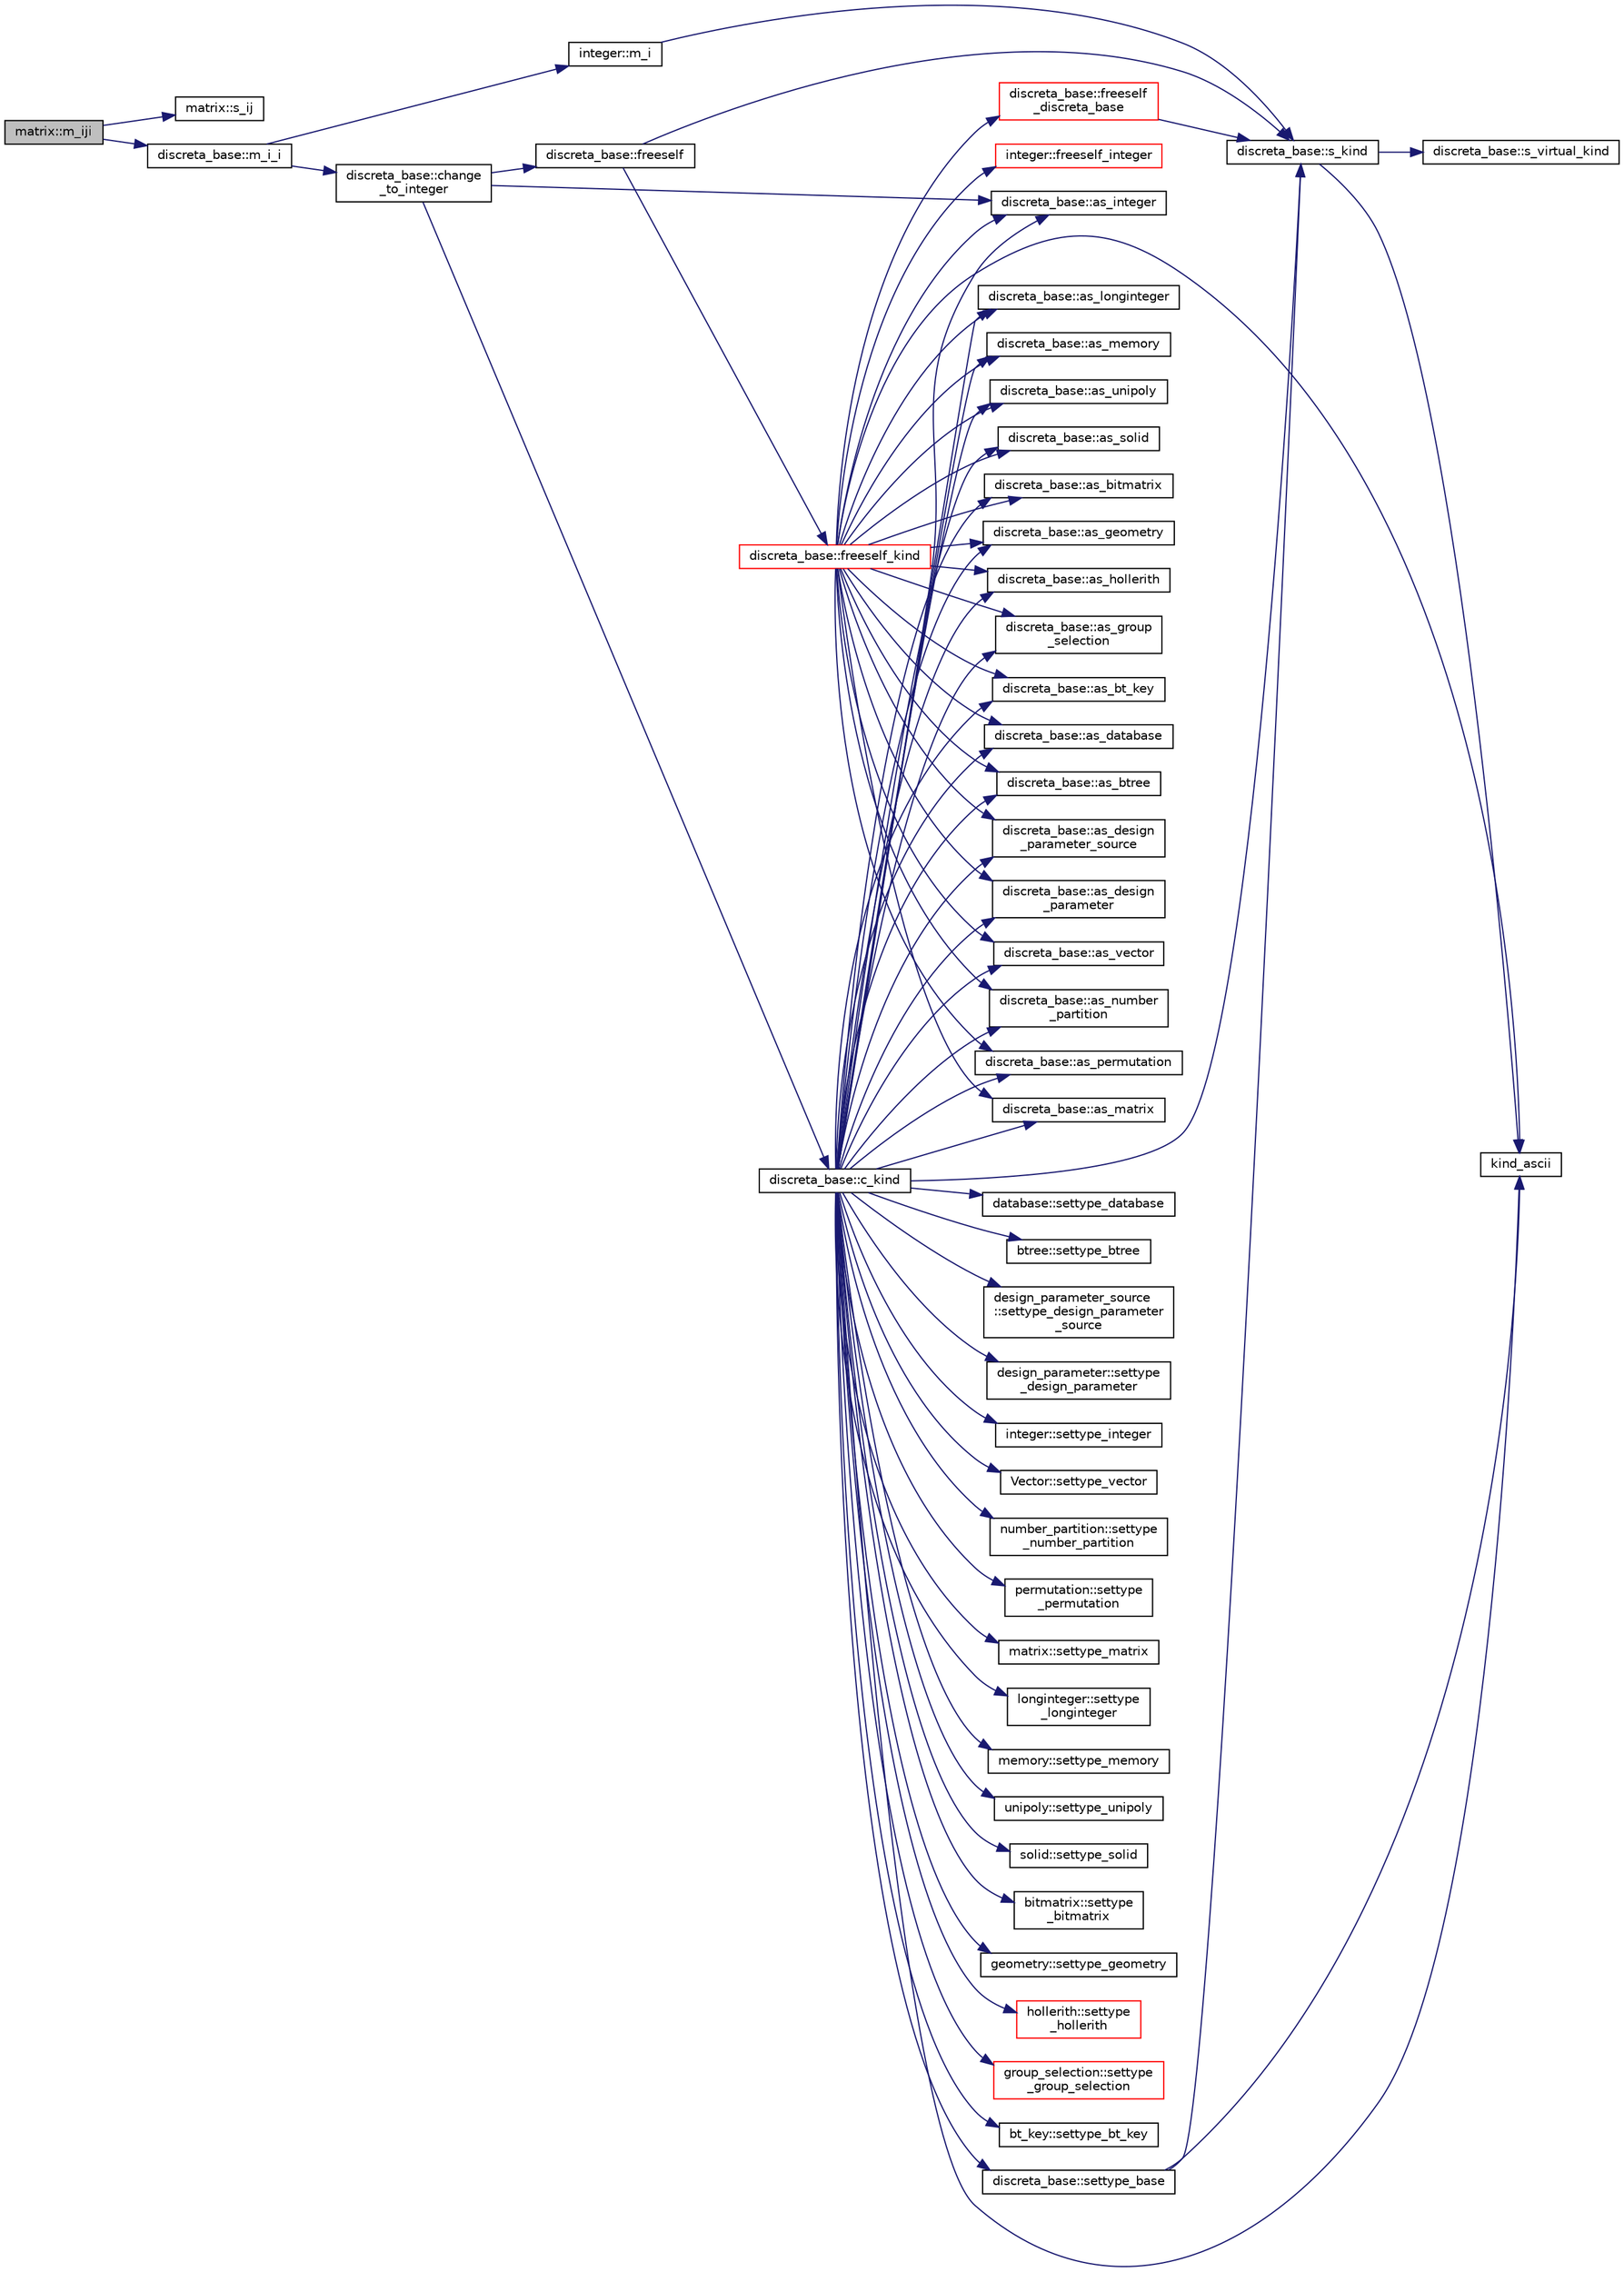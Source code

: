 digraph "matrix::m_iji"
{
  edge [fontname="Helvetica",fontsize="10",labelfontname="Helvetica",labelfontsize="10"];
  node [fontname="Helvetica",fontsize="10",shape=record];
  rankdir="LR";
  Node1013 [label="matrix::m_iji",height=0.2,width=0.4,color="black", fillcolor="grey75", style="filled", fontcolor="black"];
  Node1013 -> Node1014 [color="midnightblue",fontsize="10",style="solid",fontname="Helvetica"];
  Node1014 [label="matrix::s_ij",height=0.2,width=0.4,color="black", fillcolor="white", style="filled",URL="$d1/d8d/classmatrix.html#ab36f1b3abd2df280224c50c9debb57df"];
  Node1013 -> Node1015 [color="midnightblue",fontsize="10",style="solid",fontname="Helvetica"];
  Node1015 [label="discreta_base::m_i_i",height=0.2,width=0.4,color="black", fillcolor="white", style="filled",URL="$d7/d71/classdiscreta__base.html#aa231464a9d4bc233f66608021c9ad997"];
  Node1015 -> Node1016 [color="midnightblue",fontsize="10",style="solid",fontname="Helvetica"];
  Node1016 [label="discreta_base::change\l_to_integer",height=0.2,width=0.4,color="black", fillcolor="white", style="filled",URL="$d7/d71/classdiscreta__base.html#a58a5a5bd8f8e6f2dd7b4483b66dc7bb9"];
  Node1016 -> Node1017 [color="midnightblue",fontsize="10",style="solid",fontname="Helvetica"];
  Node1017 [label="discreta_base::freeself",height=0.2,width=0.4,color="black", fillcolor="white", style="filled",URL="$d7/d71/classdiscreta__base.html#a9a3c9501a562293b5667c11b9174d6e5"];
  Node1017 -> Node1018 [color="midnightblue",fontsize="10",style="solid",fontname="Helvetica"];
  Node1018 [label="discreta_base::freeself_kind",height=0.2,width=0.4,color="red", fillcolor="white", style="filled",URL="$d7/d71/classdiscreta__base.html#a63a23ada2165b3838fab719ed458cec8"];
  Node1018 -> Node1019 [color="midnightblue",fontsize="10",style="solid",fontname="Helvetica"];
  Node1019 [label="discreta_base::freeself\l_discreta_base",height=0.2,width=0.4,color="red", fillcolor="white", style="filled",URL="$d7/d71/classdiscreta__base.html#a8b1ec2cee4566034441e066dc2c027db"];
  Node1019 -> Node1020 [color="midnightblue",fontsize="10",style="solid",fontname="Helvetica"];
  Node1020 [label="discreta_base::s_kind",height=0.2,width=0.4,color="black", fillcolor="white", style="filled",URL="$d7/d71/classdiscreta__base.html#a8a830025c74adbbc3362418a7c2ba157"];
  Node1020 -> Node1021 [color="midnightblue",fontsize="10",style="solid",fontname="Helvetica"];
  Node1021 [label="discreta_base::s_virtual_kind",height=0.2,width=0.4,color="black", fillcolor="white", style="filled",URL="$d7/d71/classdiscreta__base.html#a52778a6d6943a468be083d0785d418fb"];
  Node1020 -> Node1022 [color="midnightblue",fontsize="10",style="solid",fontname="Helvetica"];
  Node1022 [label="kind_ascii",height=0.2,width=0.4,color="black", fillcolor="white", style="filled",URL="$d9/d60/discreta_8h.html#ad0ce825a9f29bc6cec27e1b64cfe27bf"];
  Node1018 -> Node1026 [color="midnightblue",fontsize="10",style="solid",fontname="Helvetica"];
  Node1026 [label="discreta_base::as_integer",height=0.2,width=0.4,color="black", fillcolor="white", style="filled",URL="$d7/d71/classdiscreta__base.html#a00d7691eaf874fd283d942692fe8dd26"];
  Node1018 -> Node1027 [color="midnightblue",fontsize="10",style="solid",fontname="Helvetica"];
  Node1027 [label="integer::freeself_integer",height=0.2,width=0.4,color="red", fillcolor="white", style="filled",URL="$d0/de5/classinteger.html#a02eb557612c9db1820dd75a77151edc0"];
  Node1018 -> Node1028 [color="midnightblue",fontsize="10",style="solid",fontname="Helvetica"];
  Node1028 [label="discreta_base::as_vector",height=0.2,width=0.4,color="black", fillcolor="white", style="filled",URL="$d7/d71/classdiscreta__base.html#a7bdd6cae39c380b128ee9e17e42cf020"];
  Node1018 -> Node1031 [color="midnightblue",fontsize="10",style="solid",fontname="Helvetica"];
  Node1031 [label="discreta_base::as_number\l_partition",height=0.2,width=0.4,color="black", fillcolor="white", style="filled",URL="$d7/d71/classdiscreta__base.html#a307aa09de0e925d46697707968ffab00"];
  Node1018 -> Node1033 [color="midnightblue",fontsize="10",style="solid",fontname="Helvetica"];
  Node1033 [label="discreta_base::as_permutation",height=0.2,width=0.4,color="black", fillcolor="white", style="filled",URL="$d7/d71/classdiscreta__base.html#aa4e72f36a82984239b12ae831e131098"];
  Node1018 -> Node1035 [color="midnightblue",fontsize="10",style="solid",fontname="Helvetica"];
  Node1035 [label="discreta_base::as_matrix",height=0.2,width=0.4,color="black", fillcolor="white", style="filled",URL="$d7/d71/classdiscreta__base.html#ae4d7f56d917a4707b838fbffde6467ff"];
  Node1018 -> Node1038 [color="midnightblue",fontsize="10",style="solid",fontname="Helvetica"];
  Node1038 [label="discreta_base::as_longinteger",height=0.2,width=0.4,color="black", fillcolor="white", style="filled",URL="$d7/d71/classdiscreta__base.html#a20a094639eb711b10c8694c51937f7cd"];
  Node1018 -> Node1041 [color="midnightblue",fontsize="10",style="solid",fontname="Helvetica"];
  Node1041 [label="discreta_base::as_memory",height=0.2,width=0.4,color="black", fillcolor="white", style="filled",URL="$d7/d71/classdiscreta__base.html#ad94b2d7dce0cd4fa22db57f6e79c4bd2"];
  Node1018 -> Node1043 [color="midnightblue",fontsize="10",style="solid",fontname="Helvetica"];
  Node1043 [label="discreta_base::as_unipoly",height=0.2,width=0.4,color="black", fillcolor="white", style="filled",URL="$d7/d71/classdiscreta__base.html#ad50d8027f039fe5c2478cddb243adc9d"];
  Node1018 -> Node1045 [color="midnightblue",fontsize="10",style="solid",fontname="Helvetica"];
  Node1045 [label="discreta_base::as_solid",height=0.2,width=0.4,color="black", fillcolor="white", style="filled",URL="$d7/d71/classdiscreta__base.html#a1fc5f2b85ec97ab0a69dd64903c970a5"];
  Node1018 -> Node1047 [color="midnightblue",fontsize="10",style="solid",fontname="Helvetica"];
  Node1047 [label="discreta_base::as_bitmatrix",height=0.2,width=0.4,color="black", fillcolor="white", style="filled",URL="$d7/d71/classdiscreta__base.html#a071ad54ea8ef6c9d1d15f532e5a76df6"];
  Node1018 -> Node1049 [color="midnightblue",fontsize="10",style="solid",fontname="Helvetica"];
  Node1049 [label="discreta_base::as_geometry",height=0.2,width=0.4,color="black", fillcolor="white", style="filled",URL="$d7/d71/classdiscreta__base.html#a38fc7b4cdd830703e9d87354b79bc5c8"];
  Node1018 -> Node1051 [color="midnightblue",fontsize="10",style="solid",fontname="Helvetica"];
  Node1051 [label="discreta_base::as_hollerith",height=0.2,width=0.4,color="black", fillcolor="white", style="filled",URL="$d7/d71/classdiscreta__base.html#a3e66f82711f314710107e2f29e589690"];
  Node1018 -> Node1053 [color="midnightblue",fontsize="10",style="solid",fontname="Helvetica"];
  Node1053 [label="discreta_base::as_group\l_selection",height=0.2,width=0.4,color="black", fillcolor="white", style="filled",URL="$d7/d71/classdiscreta__base.html#aae1bac4883c567718bef9fb610abbdc8"];
  Node1018 -> Node1055 [color="midnightblue",fontsize="10",style="solid",fontname="Helvetica"];
  Node1055 [label="discreta_base::as_bt_key",height=0.2,width=0.4,color="black", fillcolor="white", style="filled",URL="$d7/d71/classdiscreta__base.html#a2734c6e08dca17cf6588bd5064ec1b9f"];
  Node1018 -> Node1057 [color="midnightblue",fontsize="10",style="solid",fontname="Helvetica"];
  Node1057 [label="discreta_base::as_database",height=0.2,width=0.4,color="black", fillcolor="white", style="filled",URL="$d7/d71/classdiscreta__base.html#ab055d39d58210a2b03ba3d33703b09a9"];
  Node1018 -> Node1059 [color="midnightblue",fontsize="10",style="solid",fontname="Helvetica"];
  Node1059 [label="discreta_base::as_btree",height=0.2,width=0.4,color="black", fillcolor="white", style="filled",URL="$d7/d71/classdiscreta__base.html#a78e76674cef2ec113c17989c11288778"];
  Node1018 -> Node1061 [color="midnightblue",fontsize="10",style="solid",fontname="Helvetica"];
  Node1061 [label="discreta_base::as_design\l_parameter_source",height=0.2,width=0.4,color="black", fillcolor="white", style="filled",URL="$d7/d71/classdiscreta__base.html#a59cbf837c6582ded5bc586265d13d81a"];
  Node1018 -> Node1063 [color="midnightblue",fontsize="10",style="solid",fontname="Helvetica"];
  Node1063 [label="discreta_base::as_design\l_parameter",height=0.2,width=0.4,color="black", fillcolor="white", style="filled",URL="$d7/d71/classdiscreta__base.html#aab24ff38ea1c5471ab3de42e014d0f2a"];
  Node1018 -> Node1022 [color="midnightblue",fontsize="10",style="solid",fontname="Helvetica"];
  Node1017 -> Node1020 [color="midnightblue",fontsize="10",style="solid",fontname="Helvetica"];
  Node1016 -> Node1065 [color="midnightblue",fontsize="10",style="solid",fontname="Helvetica"];
  Node1065 [label="discreta_base::c_kind",height=0.2,width=0.4,color="black", fillcolor="white", style="filled",URL="$d7/d71/classdiscreta__base.html#adc2ff61589c2d083688e7a43f333cb62"];
  Node1065 -> Node1066 [color="midnightblue",fontsize="10",style="solid",fontname="Helvetica"];
  Node1066 [label="discreta_base::settype_base",height=0.2,width=0.4,color="black", fillcolor="white", style="filled",URL="$d7/d71/classdiscreta__base.html#a4f42899a89447d1c3993ea07c38f8ad4"];
  Node1066 -> Node1020 [color="midnightblue",fontsize="10",style="solid",fontname="Helvetica"];
  Node1066 -> Node1022 [color="midnightblue",fontsize="10",style="solid",fontname="Helvetica"];
  Node1065 -> Node1026 [color="midnightblue",fontsize="10",style="solid",fontname="Helvetica"];
  Node1065 -> Node1067 [color="midnightblue",fontsize="10",style="solid",fontname="Helvetica"];
  Node1067 [label="integer::settype_integer",height=0.2,width=0.4,color="black", fillcolor="white", style="filled",URL="$d0/de5/classinteger.html#a6265c65ef311229acd513d748faba796"];
  Node1065 -> Node1028 [color="midnightblue",fontsize="10",style="solid",fontname="Helvetica"];
  Node1065 -> Node1068 [color="midnightblue",fontsize="10",style="solid",fontname="Helvetica"];
  Node1068 [label="Vector::settype_vector",height=0.2,width=0.4,color="black", fillcolor="white", style="filled",URL="$d5/db2/class_vector.html#a34e0d00b18c051f23904a8429fa6c8b4"];
  Node1065 -> Node1031 [color="midnightblue",fontsize="10",style="solid",fontname="Helvetica"];
  Node1065 -> Node1069 [color="midnightblue",fontsize="10",style="solid",fontname="Helvetica"];
  Node1069 [label="number_partition::settype\l_number_partition",height=0.2,width=0.4,color="black", fillcolor="white", style="filled",URL="$df/d50/classnumber__partition.html#a3aaec1b557758f643ffc8555bbc358be"];
  Node1065 -> Node1033 [color="midnightblue",fontsize="10",style="solid",fontname="Helvetica"];
  Node1065 -> Node1070 [color="midnightblue",fontsize="10",style="solid",fontname="Helvetica"];
  Node1070 [label="permutation::settype\l_permutation",height=0.2,width=0.4,color="black", fillcolor="white", style="filled",URL="$d0/d08/classpermutation.html#af1eea29f86195cede9562e444664c28c"];
  Node1065 -> Node1035 [color="midnightblue",fontsize="10",style="solid",fontname="Helvetica"];
  Node1065 -> Node1071 [color="midnightblue",fontsize="10",style="solid",fontname="Helvetica"];
  Node1071 [label="matrix::settype_matrix",height=0.2,width=0.4,color="black", fillcolor="white", style="filled",URL="$d1/d8d/classmatrix.html#a1780283a64a789e4084d792683d276bb"];
  Node1065 -> Node1038 [color="midnightblue",fontsize="10",style="solid",fontname="Helvetica"];
  Node1065 -> Node1072 [color="midnightblue",fontsize="10",style="solid",fontname="Helvetica"];
  Node1072 [label="longinteger::settype\l_longinteger",height=0.2,width=0.4,color="black", fillcolor="white", style="filled",URL="$d3/d71/classlonginteger.html#ae5f811ece8df31b9ff114368a18e1dc5"];
  Node1065 -> Node1041 [color="midnightblue",fontsize="10",style="solid",fontname="Helvetica"];
  Node1065 -> Node1073 [color="midnightblue",fontsize="10",style="solid",fontname="Helvetica"];
  Node1073 [label="memory::settype_memory",height=0.2,width=0.4,color="black", fillcolor="white", style="filled",URL="$d8/d99/classmemory.html#a33aae277f9b8fe36b02e9d5da895451b"];
  Node1065 -> Node1043 [color="midnightblue",fontsize="10",style="solid",fontname="Helvetica"];
  Node1065 -> Node1074 [color="midnightblue",fontsize="10",style="solid",fontname="Helvetica"];
  Node1074 [label="unipoly::settype_unipoly",height=0.2,width=0.4,color="black", fillcolor="white", style="filled",URL="$d1/d89/classunipoly.html#a8db854fcc85c5e1150b1f1b1c005c95b"];
  Node1065 -> Node1045 [color="midnightblue",fontsize="10",style="solid",fontname="Helvetica"];
  Node1065 -> Node1075 [color="midnightblue",fontsize="10",style="solid",fontname="Helvetica"];
  Node1075 [label="solid::settype_solid",height=0.2,width=0.4,color="black", fillcolor="white", style="filled",URL="$d8/def/classsolid.html#a775bd4821f75a8aee4ea3d4335ff90e0"];
  Node1065 -> Node1047 [color="midnightblue",fontsize="10",style="solid",fontname="Helvetica"];
  Node1065 -> Node1076 [color="midnightblue",fontsize="10",style="solid",fontname="Helvetica"];
  Node1076 [label="bitmatrix::settype\l_bitmatrix",height=0.2,width=0.4,color="black", fillcolor="white", style="filled",URL="$de/dc8/classbitmatrix.html#acb571d947f9526665ebbdc0ce3e2a973"];
  Node1065 -> Node1049 [color="midnightblue",fontsize="10",style="solid",fontname="Helvetica"];
  Node1065 -> Node1077 [color="midnightblue",fontsize="10",style="solid",fontname="Helvetica"];
  Node1077 [label="geometry::settype_geometry",height=0.2,width=0.4,color="black", fillcolor="white", style="filled",URL="$da/d44/classgeometry.html#ab4a336baba6a3f56f5ffa053a5be5ba7"];
  Node1065 -> Node1051 [color="midnightblue",fontsize="10",style="solid",fontname="Helvetica"];
  Node1065 -> Node1078 [color="midnightblue",fontsize="10",style="solid",fontname="Helvetica"];
  Node1078 [label="hollerith::settype\l_hollerith",height=0.2,width=0.4,color="red", fillcolor="white", style="filled",URL="$d8/d99/classhollerith.html#a23bbd4acfc88a0e90f1245f243f51f76"];
  Node1065 -> Node1053 [color="midnightblue",fontsize="10",style="solid",fontname="Helvetica"];
  Node1065 -> Node1080 [color="midnightblue",fontsize="10",style="solid",fontname="Helvetica"];
  Node1080 [label="group_selection::settype\l_group_selection",height=0.2,width=0.4,color="red", fillcolor="white", style="filled",URL="$d6/db0/classgroup__selection.html#a015ed73b7b8d784bedd4d11ac1fc0ec1"];
  Node1065 -> Node1055 [color="midnightblue",fontsize="10",style="solid",fontname="Helvetica"];
  Node1065 -> Node1083 [color="midnightblue",fontsize="10",style="solid",fontname="Helvetica"];
  Node1083 [label="bt_key::settype_bt_key",height=0.2,width=0.4,color="black", fillcolor="white", style="filled",URL="$d1/de5/classbt__key.html#a352bb10beb7c789d8d29373035824800"];
  Node1065 -> Node1057 [color="midnightblue",fontsize="10",style="solid",fontname="Helvetica"];
  Node1065 -> Node1084 [color="midnightblue",fontsize="10",style="solid",fontname="Helvetica"];
  Node1084 [label="database::settype_database",height=0.2,width=0.4,color="black", fillcolor="white", style="filled",URL="$db/d72/classdatabase.html#a014639aa001462e480eb1f3984839b72"];
  Node1065 -> Node1059 [color="midnightblue",fontsize="10",style="solid",fontname="Helvetica"];
  Node1065 -> Node1085 [color="midnightblue",fontsize="10",style="solid",fontname="Helvetica"];
  Node1085 [label="btree::settype_btree",height=0.2,width=0.4,color="black", fillcolor="white", style="filled",URL="$dd/db0/classbtree.html#a5a1b9773c848908a6050cc733d2d9780"];
  Node1065 -> Node1061 [color="midnightblue",fontsize="10",style="solid",fontname="Helvetica"];
  Node1065 -> Node1086 [color="midnightblue",fontsize="10",style="solid",fontname="Helvetica"];
  Node1086 [label="design_parameter_source\l::settype_design_parameter\l_source",height=0.2,width=0.4,color="black", fillcolor="white", style="filled",URL="$df/d4b/classdesign__parameter__source.html#a3af3b851df87bd1661fb9c9ce18822c8"];
  Node1065 -> Node1063 [color="midnightblue",fontsize="10",style="solid",fontname="Helvetica"];
  Node1065 -> Node1087 [color="midnightblue",fontsize="10",style="solid",fontname="Helvetica"];
  Node1087 [label="design_parameter::settype\l_design_parameter",height=0.2,width=0.4,color="black", fillcolor="white", style="filled",URL="$da/d94/classdesign__parameter.html#a8b19d277f2b7d09c2531a527dfc0359e"];
  Node1065 -> Node1022 [color="midnightblue",fontsize="10",style="solid",fontname="Helvetica"];
  Node1065 -> Node1020 [color="midnightblue",fontsize="10",style="solid",fontname="Helvetica"];
  Node1016 -> Node1026 [color="midnightblue",fontsize="10",style="solid",fontname="Helvetica"];
  Node1015 -> Node1088 [color="midnightblue",fontsize="10",style="solid",fontname="Helvetica"];
  Node1088 [label="integer::m_i",height=0.2,width=0.4,color="black", fillcolor="white", style="filled",URL="$d0/de5/classinteger.html#a869091f0a0f35f5354c8c4a70250e8a9"];
  Node1088 -> Node1020 [color="midnightblue",fontsize="10",style="solid",fontname="Helvetica"];
}
